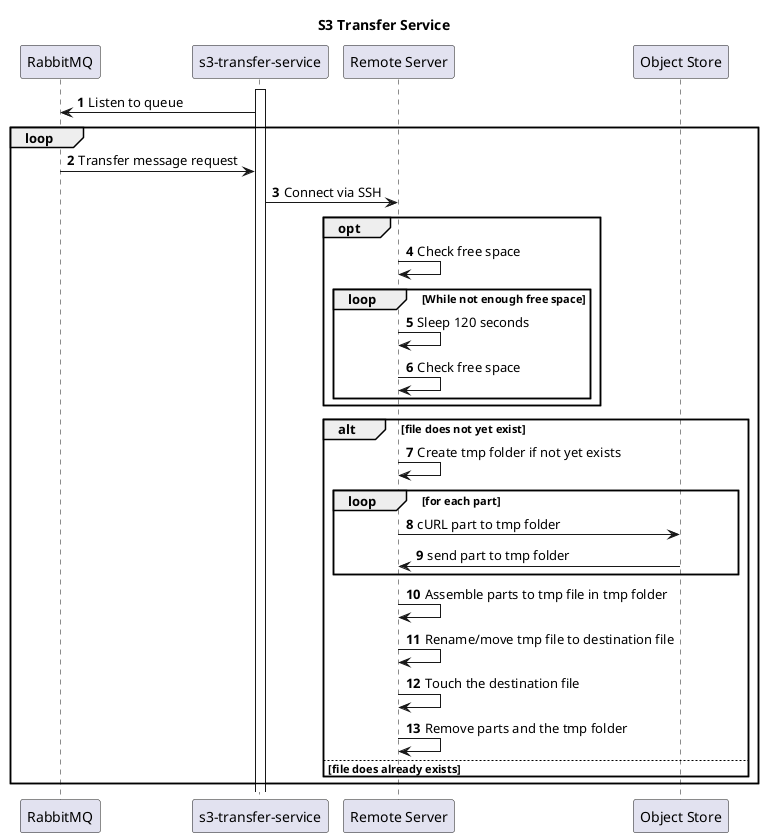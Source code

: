 @startuml s3-transfer-service

autonumber

title S3 Transfer Service

participant rabbit as "RabbitMQ"
participant sts as "s3-transfer-service"
participant tra as "Remote Server"
participant os as "Object Store"

activate sts
sts -> rabbit: Listen to queue
loop
    rabbit -> sts: Transfer message request
    sts -> tra: Connect via SSH
    opt
        tra -> tra: Check free space
        loop While not enough free space
                tra -> tra: Sleep 120 seconds
                tra -> tra: Check free space
        end
    end
    alt file does not yet exist
        tra -> tra: Create tmp folder if not yet exists
        loop for each part
        tra -> os: cURL part to tmp folder
        os -> tra: send part to tmp folder
        end
        tra -> tra: Assemble parts to tmp file in tmp folder
        tra -> tra: Rename/move tmp file to destination file
        tra -> tra: Touch the destination file
        tra -> tra: Remove parts and the tmp folder
    else file does already exists
    end
end

@enduml
